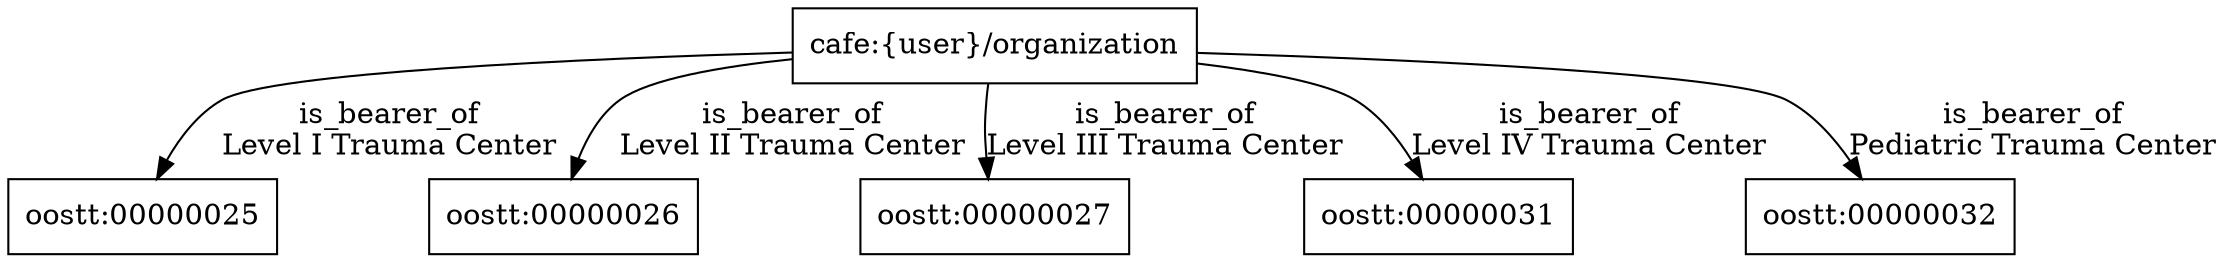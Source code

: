 digraph g { node [shape=rectangle];
graph [splines=true, nodesep=.5, ranksep=0, overlap=false];
"cafe:{user}/organization" -> "oostt:00000025" [label="is_bearer_of
Level I Trauma Center"]
"cafe:{user}/organization" -> "oostt:00000026" [label="is_bearer_of
Level II Trauma Center"]
"cafe:{user}/organization" -> "oostt:00000027" [label="is_bearer_of
Level III Trauma Center"]
"cafe:{user}/organization" -> "oostt:00000031" [label="is_bearer_of
Level IV Trauma Center"]
"cafe:{user}/organization" -> "oostt:00000032" [label="is_bearer_of
Pediatric Trauma Center"]
}